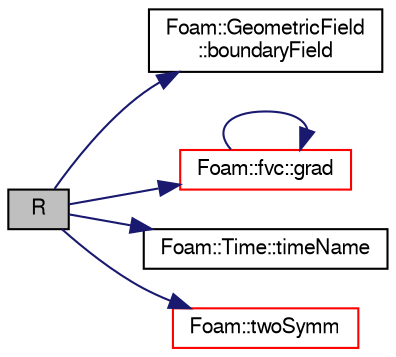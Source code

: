 digraph "R"
{
  bgcolor="transparent";
  edge [fontname="FreeSans",fontsize="10",labelfontname="FreeSans",labelfontsize="10"];
  node [fontname="FreeSans",fontsize="10",shape=record];
  rankdir="LR";
  Node3524 [label="R",height=0.2,width=0.4,color="black", fillcolor="grey75", style="filled", fontcolor="black"];
  Node3524 -> Node3525 [color="midnightblue",fontsize="10",style="solid",fontname="FreeSans"];
  Node3525 [label="Foam::GeometricField\l::boundaryField",height=0.2,width=0.4,color="black",URL="$a22434.html#a3c6c1a789b48ea0c5e8bff64f9c14f2d",tooltip="Return reference to GeometricBoundaryField. "];
  Node3524 -> Node3526 [color="midnightblue",fontsize="10",style="solid",fontname="FreeSans"];
  Node3526 [label="Foam::fvc::grad",height=0.2,width=0.4,color="red",URL="$a21134.html#a7c00ec90ecc15ed3005255e42c52827a"];
  Node3526 -> Node3526 [color="midnightblue",fontsize="10",style="solid",fontname="FreeSans"];
  Node3524 -> Node3529 [color="midnightblue",fontsize="10",style="solid",fontname="FreeSans"];
  Node3529 [label="Foam::Time::timeName",height=0.2,width=0.4,color="black",URL="$a26350.html#ad9d86fef6eca18797c786726cf925179",tooltip="Return time name of given scalar time. "];
  Node3524 -> Node3530 [color="midnightblue",fontsize="10",style="solid",fontname="FreeSans"];
  Node3530 [label="Foam::twoSymm",height=0.2,width=0.4,color="red",URL="$a21124.html#a446550beb700669a32e76d9b87d5e043"];
}
